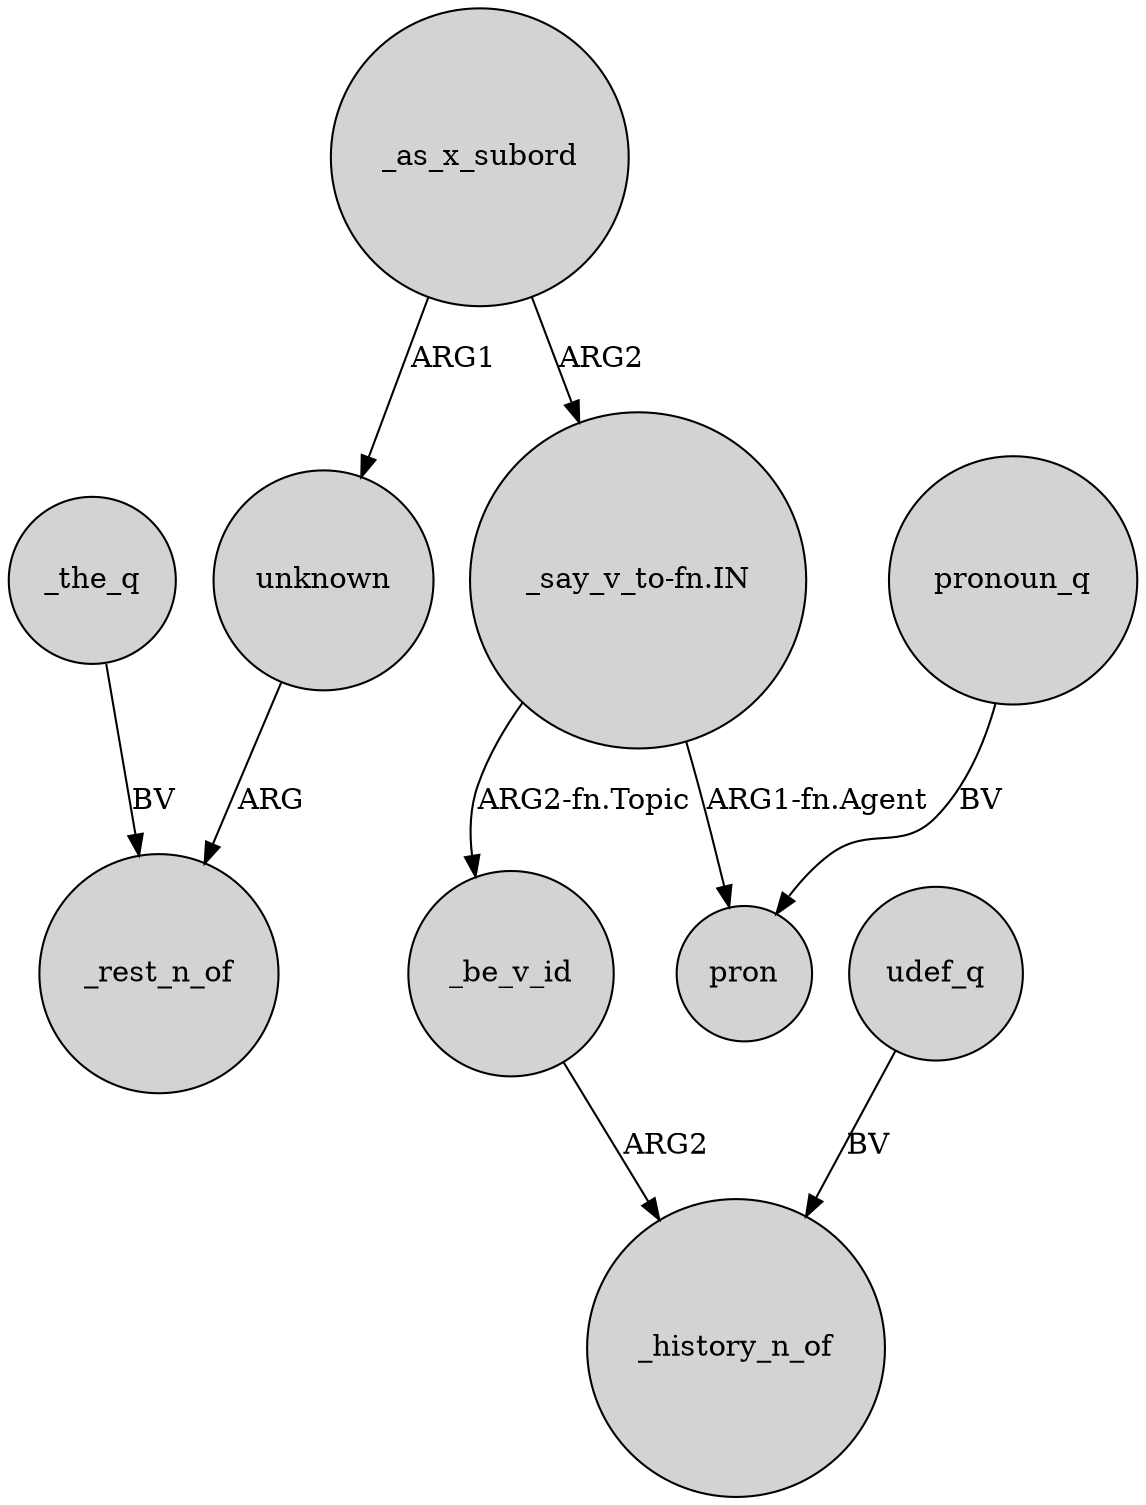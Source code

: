 digraph {
	node [shape=circle style=filled]
	_as_x_subord -> unknown [label=ARG1]
	_as_x_subord -> "_say_v_to-fn.IN" [label=ARG2]
	_be_v_id -> _history_n_of [label=ARG2]
	unknown -> _rest_n_of [label=ARG]
	udef_q -> _history_n_of [label=BV]
	"_say_v_to-fn.IN" -> _be_v_id [label="ARG2-fn.Topic"]
	_the_q -> _rest_n_of [label=BV]
	"_say_v_to-fn.IN" -> pron [label="ARG1-fn.Agent"]
	pronoun_q -> pron [label=BV]
}
